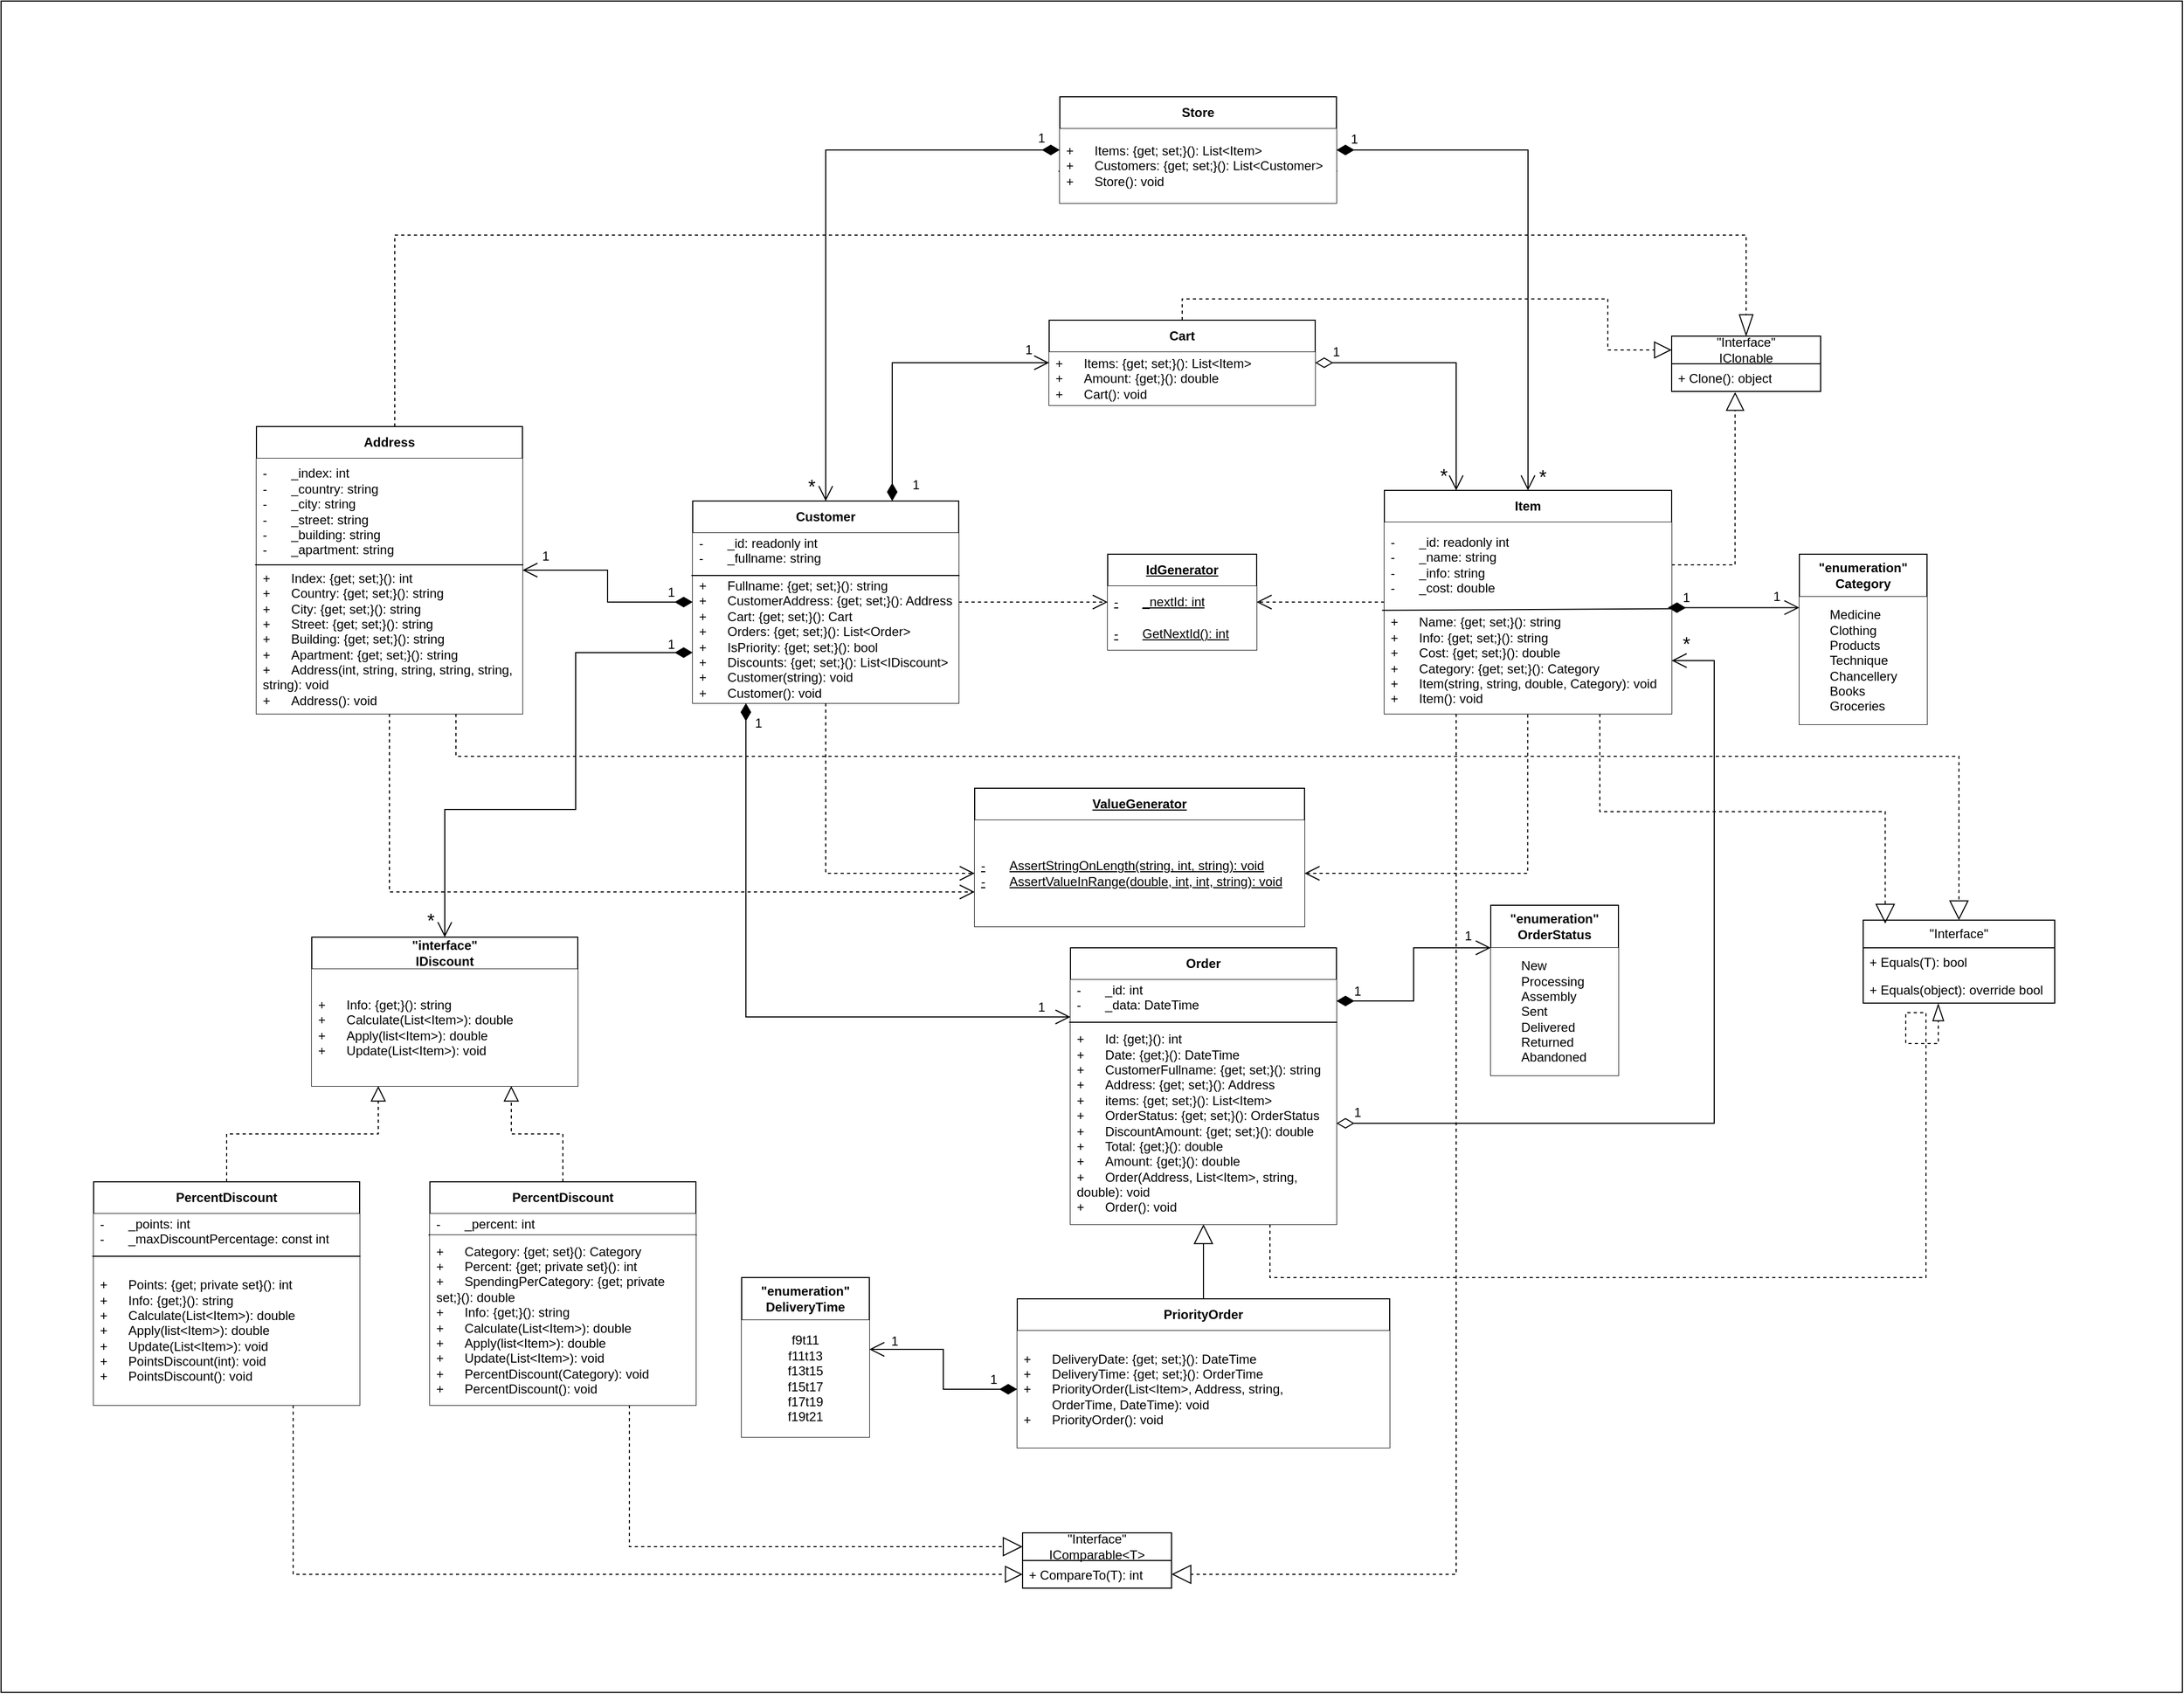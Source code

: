 <mxfile version="24.8.6">
  <diagram name="Страница — 1" id="o-_t8pJsE90R7URq08UV">
    <mxGraphModel dx="3404" dy="2595" grid="1" gridSize="10" guides="1" tooltips="1" connect="1" arrows="1" fold="1" page="1" pageScale="1" pageWidth="827" pageHeight="1169" math="0" shadow="0">
      <root>
        <mxCell id="0" />
        <mxCell id="1" parent="0" />
        <mxCell id="1-DpGBJ3oXSKxMHKnYQ_-24" value="" style="rounded=0;whiteSpace=wrap;html=1;" vertex="1" parent="1">
          <mxGeometry x="-750" y="-340" width="2050" height="1590" as="geometry" />
        </mxCell>
        <mxCell id="1-DpGBJ3oXSKxMHKnYQ_-21" style="edgeStyle=orthogonalEdgeStyle;rounded=0;orthogonalLoop=1;jettySize=auto;html=1;exitX=0.25;exitY=1;exitDx=0;exitDy=0;entryX=1;entryY=0.5;entryDx=0;entryDy=0;dashed=1;endArrow=block;endFill=0;endSize=16;" edge="1" parent="1" source="3oPCn-MdB-oyABH3MXz9-6" target="1-DpGBJ3oXSKxMHKnYQ_-18">
          <mxGeometry relative="1" as="geometry" />
        </mxCell>
        <mxCell id="3oPCn-MdB-oyABH3MXz9-6" value="&lt;span style=&quot;font-weight: 700;&quot;&gt;Item&lt;/span&gt;" style="swimlane;fontStyle=0;childLayout=stackLayout;horizontal=1;startSize=30;horizontalStack=0;resizeParent=1;resizeParentMax=0;resizeLast=0;collapsible=1;marginBottom=0;whiteSpace=wrap;html=1;" parent="1" vertex="1">
          <mxGeometry x="550" y="120" width="270" height="210" as="geometry">
            <mxRectangle x="510" y="190" width="70" height="30" as="alternateBounds" />
          </mxGeometry>
        </mxCell>
        <mxCell id="3oPCn-MdB-oyABH3MXz9-7" value="-&lt;span style=&quot;white-space: pre;&quot;&gt;&#x9;&lt;/span&gt;_id: readonly int&lt;div&gt;-&lt;span style=&quot;white-space: pre;&quot;&gt;&#x9;&lt;/span&gt;_name: string&lt;/div&gt;&lt;div&gt;-&lt;span style=&quot;white-space: pre;&quot;&gt;&#x9;&lt;/span&gt;_info: string&lt;/div&gt;&lt;div&gt;-&lt;span style=&quot;white-space: pre;&quot;&gt;&#x9;&lt;/span&gt;_cost: double&lt;/div&gt;" style="text;strokeColor=none;fillColor=#FFFFFF;align=left;verticalAlign=middle;spacingLeft=4;spacingRight=4;overflow=hidden;points=[[0,0.5],[1,0.5]];portConstraint=eastwest;rotatable=0;whiteSpace=wrap;html=1;" parent="3oPCn-MdB-oyABH3MXz9-6" vertex="1">
          <mxGeometry y="30" width="270" height="80" as="geometry" />
        </mxCell>
        <mxCell id="3oPCn-MdB-oyABH3MXz9-8" value="+&lt;span style=&quot;white-space: pre;&quot;&gt;&#x9;&lt;/span&gt;Name: {get; set;}(): string&lt;div&gt;+&lt;span style=&quot;white-space: pre;&quot;&gt;&#x9;&lt;/span&gt;Info: {get; set;}(): string&lt;br&gt;&lt;/div&gt;&lt;div&gt;+&lt;span style=&quot;white-space: pre;&quot;&gt;&#x9;&lt;/span&gt;Cost: {get; set;}(): double&lt;br&gt;&lt;/div&gt;&lt;div&gt;+&lt;span style=&quot;white-space: pre;&quot;&gt;&#x9;&lt;/span&gt;Category: {get; set;}(): Category&lt;/div&gt;&lt;div&gt;+&lt;span style=&quot;white-space: pre;&quot;&gt;&#x9;&lt;/span&gt;Item(string&lt;span style=&quot;background-color: initial;&quot;&gt;, string, double, Category): void&lt;/span&gt;&lt;/div&gt;&lt;div&gt;&lt;span style=&quot;background-color: initial;&quot;&gt;+&lt;span style=&quot;white-space: pre;&quot;&gt;&#x9;&lt;/span&gt;Item(): void&lt;/span&gt;&lt;/div&gt;" style="text;strokeColor=none;fillColor=#FFFFFF;align=left;verticalAlign=middle;spacingLeft=4;spacingRight=4;overflow=hidden;points=[[0,0.5],[1,0.5]];portConstraint=eastwest;rotatable=0;whiteSpace=wrap;html=1;" parent="3oPCn-MdB-oyABH3MXz9-6" vertex="1">
          <mxGeometry y="110" width="270" height="100" as="geometry" />
        </mxCell>
        <mxCell id="3oPCn-MdB-oyABH3MXz9-22" value="" style="endArrow=none;html=1;rounded=0;entryX=-0.008;entryY=0.028;entryDx=0;entryDy=0;entryPerimeter=0;exitX=1.002;exitY=0.012;exitDx=0;exitDy=0;exitPerimeter=0;" parent="3oPCn-MdB-oyABH3MXz9-6" source="3oPCn-MdB-oyABH3MXz9-8" target="3oPCn-MdB-oyABH3MXz9-8" edge="1">
          <mxGeometry width="50" height="50" relative="1" as="geometry">
            <mxPoint x="191" y="110" as="sourcePoint" />
            <mxPoint x="410" y="180" as="targetPoint" />
          </mxGeometry>
        </mxCell>
        <mxCell id="3oPCn-MdB-oyABH3MXz9-10" value="&lt;span style=&quot;font-weight: 700;&quot;&gt;Customer&lt;/span&gt;" style="swimlane;fontStyle=0;childLayout=stackLayout;horizontal=1;startSize=30;horizontalStack=0;resizeParent=1;resizeParentMax=0;resizeLast=0;collapsible=1;marginBottom=0;whiteSpace=wrap;html=1;" parent="1" vertex="1">
          <mxGeometry x="-100" y="130" width="250" height="190" as="geometry">
            <mxRectangle x="120" y="200" width="100" height="30" as="alternateBounds" />
          </mxGeometry>
        </mxCell>
        <mxCell id="3oPCn-MdB-oyABH3MXz9-11" value="-&lt;span style=&quot;white-space: pre;&quot;&gt;&#x9;&lt;/span&gt;_id: readonly int&lt;div&gt;-&lt;span style=&quot;white-space: pre;&quot;&gt;&#x9;&lt;/span&gt;_fullname: string&lt;/div&gt;&lt;div&gt;&lt;br&gt;&lt;/div&gt;" style="text;strokeColor=none;fillColor=#FFFFFF;align=left;verticalAlign=middle;spacingLeft=4;spacingRight=4;overflow=hidden;points=[[0,0.5],[1,0.5]];portConstraint=eastwest;rotatable=0;whiteSpace=wrap;html=1;" parent="3oPCn-MdB-oyABH3MXz9-10" vertex="1">
          <mxGeometry y="30" width="250" height="40" as="geometry" />
        </mxCell>
        <mxCell id="3oPCn-MdB-oyABH3MXz9-12" value="+&lt;span style=&quot;white-space: pre;&quot;&gt;&#x9;&lt;/span&gt;Fullname: {get; set;}(): string&lt;br&gt;&lt;div&gt;+&lt;span style=&quot;white-space: pre;&quot;&gt;&#x9;&lt;/span&gt;CustomerAddress: {get; set;}(): Address&lt;br&gt;&lt;/div&gt;&lt;div&gt;+&lt;span style=&quot;white-space: pre;&quot;&gt;&#x9;&lt;/span&gt;Cart: {get; set;}(): Cart&lt;br&gt;&lt;/div&gt;&lt;div&gt;+&lt;span style=&quot;white-space: pre;&quot;&gt;&#x9;&lt;/span&gt;Orders: {get; set;}(): List&amp;lt;Order&amp;gt;&lt;br&gt;&lt;/div&gt;&lt;div&gt;+&lt;span style=&quot;white-space: pre;&quot;&gt;&#x9;&lt;/span&gt;IsPriority: {get; set;}(): bool&lt;/div&gt;&lt;div&gt;+&lt;span style=&quot;white-space: pre;&quot;&gt;&#x9;&lt;/span&gt;Discounts: {get; set;}(): List&amp;lt;IDiscount&amp;gt;&lt;/div&gt;&lt;div&gt;+&lt;span style=&quot;white-space: pre;&quot;&gt;&#x9;&lt;/span&gt;&lt;span style=&quot;background-color: initial;&quot;&gt;Customer(string): void&lt;/span&gt;&lt;/div&gt;&lt;div&gt;&lt;span style=&quot;background-color: initial;&quot;&gt;+&lt;span style=&quot;white-space: pre;&quot;&gt;&#x9;&lt;/span&gt;&lt;/span&gt;&lt;span style=&quot;background-color: initial;&quot;&gt;Customer(): void&lt;/span&gt;&lt;/div&gt;" style="text;strokeColor=none;fillColor=#FFFFFF;align=left;verticalAlign=middle;spacingLeft=4;spacingRight=4;overflow=hidden;points=[[0,0.5],[1,0.5]];portConstraint=eastwest;rotatable=0;whiteSpace=wrap;html=1;" parent="3oPCn-MdB-oyABH3MXz9-10" vertex="1">
          <mxGeometry y="70" width="250" height="120" as="geometry" />
        </mxCell>
        <mxCell id="3oPCn-MdB-oyABH3MXz9-23" value="" style="endArrow=none;html=1;rounded=0;exitX=-0.005;exitY=1;exitDx=0;exitDy=0;exitPerimeter=0;entryX=1.003;entryY=1;entryDx=0;entryDy=0;entryPerimeter=0;" parent="3oPCn-MdB-oyABH3MXz9-10" source="3oPCn-MdB-oyABH3MXz9-11" target="3oPCn-MdB-oyABH3MXz9-11" edge="1">
          <mxGeometry width="50" height="50" relative="1" as="geometry">
            <mxPoint x="350" y="-20" as="sourcePoint" />
            <mxPoint x="400" y="-70" as="targetPoint" />
            <Array as="points" />
          </mxGeometry>
        </mxCell>
        <mxCell id="3oPCn-MdB-oyABH3MXz9-14" value="&lt;span style=&quot;font-weight: 700;&quot;&gt;&lt;u&gt;IdGenerator&lt;/u&gt;&lt;/span&gt;" style="swimlane;fontStyle=0;childLayout=stackLayout;horizontal=1;startSize=30;horizontalStack=0;resizeParent=1;resizeParentMax=0;resizeLast=0;collapsible=1;marginBottom=0;whiteSpace=wrap;html=1;" parent="1" vertex="1">
          <mxGeometry x="290" y="180" width="140" height="90" as="geometry">
            <mxRectangle x="320" y="100" width="110" height="30" as="alternateBounds" />
          </mxGeometry>
        </mxCell>
        <mxCell id="3oPCn-MdB-oyABH3MXz9-15" value="&lt;u&gt;-&lt;span style=&quot;white-space: pre;&quot;&gt;&#x9;&lt;/span&gt;_nextId: int&lt;/u&gt;" style="text;strokeColor=none;fillColor=#FFFFFF;align=left;verticalAlign=middle;spacingLeft=4;spacingRight=4;overflow=hidden;points=[[0,0.5],[1,0.5]];portConstraint=eastwest;rotatable=0;whiteSpace=wrap;html=1;" parent="3oPCn-MdB-oyABH3MXz9-14" vertex="1">
          <mxGeometry y="30" width="140" height="30" as="geometry" />
        </mxCell>
        <mxCell id="3oPCn-MdB-oyABH3MXz9-16" value="&lt;u&gt;-&lt;span style=&quot;white-space: pre;&quot;&gt;&#x9;&lt;/span&gt;GetNextId(): int&lt;/u&gt;" style="text;strokeColor=none;fillColor=#FFFFFF;align=left;verticalAlign=middle;spacingLeft=4;spacingRight=4;overflow=hidden;points=[[0,0.5],[1,0.5]];portConstraint=eastwest;rotatable=0;whiteSpace=wrap;html=1;" parent="3oPCn-MdB-oyABH3MXz9-14" vertex="1">
          <mxGeometry y="60" width="140" height="30" as="geometry" />
        </mxCell>
        <mxCell id="3oPCn-MdB-oyABH3MXz9-18" value="&lt;span style=&quot;font-weight: 700;&quot;&gt;&lt;u&gt;ValueGenerator&lt;/u&gt;&lt;/span&gt;" style="swimlane;fontStyle=0;childLayout=stackLayout;horizontal=1;startSize=30;horizontalStack=0;resizeParent=1;resizeParentMax=0;resizeLast=0;collapsible=1;marginBottom=0;whiteSpace=wrap;html=1;" parent="1" vertex="1">
          <mxGeometry x="165" y="400" width="310" height="130" as="geometry">
            <mxRectangle x="310" y="280" width="130" height="30" as="alternateBounds" />
          </mxGeometry>
        </mxCell>
        <mxCell id="3oPCn-MdB-oyABH3MXz9-19" value="&lt;u&gt;-&lt;span style=&quot;white-space: pre;&quot;&gt;&#x9;&lt;/span&gt;AssertStringOnLength(string, int, string): void&lt;/u&gt;&lt;div&gt;&lt;u&gt;-&lt;span style=&quot;white-space: pre;&quot;&gt;&#x9;&lt;/span&gt;&lt;span style=&quot;background-color: initial;&quot;&gt;AssertValueInRange(double, int, int, string): void&lt;/span&gt;&lt;/u&gt;&lt;/div&gt;" style="text;strokeColor=none;fillColor=#FFFFFF;align=left;verticalAlign=middle;spacingLeft=4;spacingRight=4;overflow=hidden;points=[[0,0.5],[1,0.5]];portConstraint=eastwest;rotatable=0;whiteSpace=wrap;html=1;" parent="3oPCn-MdB-oyABH3MXz9-18" vertex="1">
          <mxGeometry y="30" width="310" height="100" as="geometry" />
        </mxCell>
        <mxCell id="1-DpGBJ3oXSKxMHKnYQ_-5" style="edgeStyle=orthogonalEdgeStyle;rounded=0;orthogonalLoop=1;jettySize=auto;html=1;entryX=0.5;entryY=0;entryDx=0;entryDy=0;dashed=1;endArrow=blockThin;endFill=0;endSize=18;" edge="1" parent="1" source="qxKyC7N6KKH4LjMp6xyQ-5" target="1-DpGBJ3oXSKxMHKnYQ_-1">
          <mxGeometry relative="1" as="geometry">
            <Array as="points">
              <mxPoint x="-380" y="-120" />
              <mxPoint x="890" y="-120" />
            </Array>
          </mxGeometry>
        </mxCell>
        <mxCell id="1-DpGBJ3oXSKxMHKnYQ_-14" style="edgeStyle=orthogonalEdgeStyle;rounded=0;orthogonalLoop=1;jettySize=auto;html=1;exitX=0.75;exitY=1;exitDx=0;exitDy=0;entryX=0.5;entryY=0;entryDx=0;entryDy=0;dashed=1;endSize=16;endArrow=block;endFill=0;" edge="1" parent="1" source="qxKyC7N6KKH4LjMp6xyQ-5" target="1-DpGBJ3oXSKxMHKnYQ_-10">
          <mxGeometry relative="1" as="geometry">
            <Array as="points">
              <mxPoint x="-322" y="370" />
              <mxPoint x="1090" y="370" />
            </Array>
          </mxGeometry>
        </mxCell>
        <mxCell id="qxKyC7N6KKH4LjMp6xyQ-5" value="&lt;span style=&quot;font-weight: 700;&quot;&gt;Address&lt;/span&gt;" style="swimlane;fontStyle=0;childLayout=stackLayout;horizontal=1;startSize=30;horizontalStack=0;resizeParent=1;resizeParentMax=0;resizeLast=0;collapsible=1;marginBottom=0;whiteSpace=wrap;html=1;" parent="1" vertex="1">
          <mxGeometry x="-510" y="60" width="250" height="270" as="geometry">
            <mxRectangle x="120" y="200" width="100" height="30" as="alternateBounds" />
          </mxGeometry>
        </mxCell>
        <mxCell id="qxKyC7N6KKH4LjMp6xyQ-6" value="-&lt;span style=&quot;white-space: pre;&quot;&gt;&#x9;&lt;/span&gt;_index: int&lt;div&gt;-&lt;span style=&quot;white-space: pre;&quot;&gt;&#x9;&lt;/span&gt;_country: string&lt;/div&gt;&lt;div&gt;-&lt;span style=&quot;white-space: pre;&quot;&gt;&#x9;&lt;/span&gt;_city: string&lt;/div&gt;&lt;div&gt;&lt;div&gt;-&lt;span style=&quot;white-space: pre;&quot;&gt;&#x9;&lt;/span&gt;_street: string&lt;/div&gt;&lt;div&gt;-&lt;span style=&quot;white-space: pre;&quot;&gt;&#x9;&lt;/span&gt;_building: string&lt;/div&gt;&lt;/div&gt;&lt;div&gt;-&lt;span style=&quot;white-space: pre;&quot;&gt;&#x9;&lt;/span&gt;_apartment: string&lt;br&gt;&lt;/div&gt;" style="text;strokeColor=none;fillColor=#FFFFFF;align=left;verticalAlign=middle;spacingLeft=4;spacingRight=4;overflow=hidden;points=[[0,0.5],[1,0.5]];portConstraint=eastwest;rotatable=0;whiteSpace=wrap;html=1;" parent="qxKyC7N6KKH4LjMp6xyQ-5" vertex="1">
          <mxGeometry y="30" width="250" height="100" as="geometry" />
        </mxCell>
        <mxCell id="qxKyC7N6KKH4LjMp6xyQ-7" value="+&lt;span style=&quot;white-space: pre;&quot;&gt;&#x9;&lt;/span&gt;Index: {get; set;}(): int&lt;br&gt;&lt;div&gt;+&lt;span style=&quot;white-space: pre;&quot;&gt;&#x9;&lt;/span&gt;Country: {get; set;}(): string&lt;br&gt;&lt;/div&gt;&lt;div&gt;+&lt;span style=&quot;white-space: pre;&quot;&gt;&#x9;&lt;/span&gt;City: {get; set;}(): string&lt;br&gt;&lt;/div&gt;&lt;div&gt;+&lt;span style=&quot;white-space: pre;&quot;&gt;&#x9;&lt;/span&gt;Street: {get; set;}(): string&lt;br&gt;&lt;/div&gt;&lt;div&gt;+&lt;span style=&quot;white-space: pre;&quot;&gt;&#x9;&lt;/span&gt;Building: {get; set;}(): string&lt;br&gt;&lt;/div&gt;&lt;div&gt;+&lt;span style=&quot;white-space: pre;&quot;&gt;&#x9;&lt;/span&gt;Apartment: {get; set;}(): string&lt;br&gt;&lt;/div&gt;&lt;div&gt;+&lt;span style=&quot;white-space: pre;&quot;&gt;&#x9;&lt;/span&gt;&lt;span style=&quot;background-color: initial;&quot;&gt;Address(int, string, string, string, string, string): void&lt;/span&gt;&lt;/div&gt;&lt;div&gt;&lt;span style=&quot;background-color: initial;&quot;&gt;+&lt;span style=&quot;white-space: pre;&quot;&gt;&#x9;&lt;/span&gt;&lt;/span&gt;&lt;span style=&quot;background-color: initial;&quot;&gt;Address(): void&lt;/span&gt;&lt;/div&gt;" style="text;strokeColor=none;fillColor=#FFFFFF;align=left;verticalAlign=middle;spacingLeft=4;spacingRight=4;overflow=hidden;points=[[0,0.5],[1,0.5]];portConstraint=eastwest;rotatable=0;whiteSpace=wrap;html=1;" parent="qxKyC7N6KKH4LjMp6xyQ-5" vertex="1">
          <mxGeometry y="130" width="250" height="140" as="geometry" />
        </mxCell>
        <mxCell id="qxKyC7N6KKH4LjMp6xyQ-8" value="" style="endArrow=none;html=1;rounded=0;exitX=-0.005;exitY=1;exitDx=0;exitDy=0;exitPerimeter=0;entryX=1.003;entryY=1;entryDx=0;entryDy=0;entryPerimeter=0;" parent="qxKyC7N6KKH4LjMp6xyQ-5" source="qxKyC7N6KKH4LjMp6xyQ-6" target="qxKyC7N6KKH4LjMp6xyQ-6" edge="1">
          <mxGeometry width="50" height="50" relative="1" as="geometry">
            <mxPoint x="350" y="-20" as="sourcePoint" />
            <mxPoint x="400" y="-70" as="targetPoint" />
          </mxGeometry>
        </mxCell>
        <mxCell id="qxKyC7N6KKH4LjMp6xyQ-9" value="&lt;span style=&quot;font-weight: 700;&quot;&gt;Store&lt;/span&gt;" style="swimlane;fontStyle=0;childLayout=stackLayout;horizontal=1;startSize=30;horizontalStack=0;resizeParent=1;resizeParentMax=0;resizeLast=0;collapsible=1;marginBottom=0;whiteSpace=wrap;html=1;" parent="1" vertex="1">
          <mxGeometry x="245" y="-250" width="260" height="100" as="geometry">
            <mxRectangle x="120" y="200" width="100" height="30" as="alternateBounds" />
          </mxGeometry>
        </mxCell>
        <mxCell id="qxKyC7N6KKH4LjMp6xyQ-12" value="" style="endArrow=none;html=1;rounded=0;exitX=-0.005;exitY=1;exitDx=0;exitDy=0;exitPerimeter=0;entryX=1.003;entryY=1;entryDx=0;entryDy=0;entryPerimeter=0;" parent="qxKyC7N6KKH4LjMp6xyQ-9" edge="1">
          <mxGeometry width="50" height="50" relative="1" as="geometry">
            <mxPoint x="-1.3" y="70" as="sourcePoint" />
            <mxPoint x="260.78" y="70" as="targetPoint" />
          </mxGeometry>
        </mxCell>
        <mxCell id="qxKyC7N6KKH4LjMp6xyQ-11" value="+&lt;span style=&quot;white-space: pre;&quot;&gt;&#x9;&lt;/span&gt;Items: {get; set;}(): List&amp;lt;Item&amp;gt;&lt;br&gt;&lt;div&gt;+&lt;span style=&quot;white-space: pre;&quot;&gt;&#x9;&lt;/span&gt;Customers: {get; set;}(): List&amp;lt;Customer&amp;gt;&lt;/div&gt;&lt;div&gt;&lt;span style=&quot;background-color: initial;&quot;&gt;+&lt;span style=&quot;white-space: pre;&quot;&gt;&#x9;&lt;/span&gt;&lt;/span&gt;&lt;span style=&quot;background-color: initial;&quot;&gt;Store(): void&lt;/span&gt;&lt;/div&gt;" style="text;strokeColor=none;fillColor=#FFFFFF;align=left;verticalAlign=middle;spacingLeft=4;spacingRight=4;overflow=hidden;points=[[0,0.5],[1,0.5]];portConstraint=eastwest;rotatable=0;whiteSpace=wrap;html=1;" parent="qxKyC7N6KKH4LjMp6xyQ-9" vertex="1">
          <mxGeometry y="30" width="260" height="70" as="geometry" />
        </mxCell>
        <mxCell id="qxKyC7N6KKH4LjMp6xyQ-13" value="&quot;enumeration&quot;&lt;div&gt;Category&lt;/div&gt;" style="swimlane;whiteSpace=wrap;html=1;startSize=40;" parent="1" vertex="1">
          <mxGeometry x="940" y="180" width="120" height="160" as="geometry" />
        </mxCell>
        <mxCell id="qxKyC7N6KKH4LjMp6xyQ-14" value="&lt;div&gt;&lt;span style=&quot;white-space: pre;&quot;&gt;&#x9;&lt;/span&gt;Medicine&lt;/div&gt;&lt;div&gt;&lt;span style=&quot;white-space: pre;&quot;&gt;&#x9;&lt;/span&gt;Clothing&lt;/div&gt;&lt;div&gt;&lt;span style=&quot;white-space: pre;&quot;&gt;&#x9;&lt;/span&gt;Products&lt;/div&gt;&lt;div&gt;&lt;span style=&quot;white-space: pre;&quot;&gt;&#x9;&lt;/span&gt;Technique&lt;/div&gt;&lt;div&gt;&lt;span style=&quot;white-space: pre;&quot;&gt;&#x9;&lt;/span&gt;Chancellery&lt;/div&gt;&lt;div&gt;&lt;span style=&quot;white-space: pre;&quot;&gt;&#x9;&lt;/span&gt;Books&lt;/div&gt;&lt;div&gt;&lt;span style=&quot;white-space: pre;&quot;&gt;&#x9;&lt;/span&gt;Groceries&lt;/div&gt;" style="text;html=1;align=left;verticalAlign=middle;whiteSpace=wrap;rounded=0;fillColor=#FFFFFF;" parent="qxKyC7N6KKH4LjMp6xyQ-13" vertex="1">
          <mxGeometry y="40" width="120" height="120" as="geometry" />
        </mxCell>
        <mxCell id="qxKyC7N6KKH4LjMp6xyQ-15" value="" style="endArrow=open;html=1;endSize=12;startArrow=diamondThin;startSize=14;startFill=1;edgeStyle=orthogonalEdgeStyle;align=left;verticalAlign=bottom;rounded=0;exitX=0.987;exitY=1.002;exitDx=0;exitDy=0;exitPerimeter=0;" parent="1" edge="1">
          <mxGeometry x="-0.781" relative="1" as="geometry">
            <mxPoint x="816.49" y="230.16" as="sourcePoint" />
            <mxPoint x="940" y="230.2" as="targetPoint" />
            <Array as="points">
              <mxPoint x="820" y="230" />
              <mxPoint x="820" y="230" />
            </Array>
            <mxPoint as="offset" />
          </mxGeometry>
        </mxCell>
        <mxCell id="qxKyC7N6KKH4LjMp6xyQ-19" value="" style="endArrow=open;html=1;endSize=12;startArrow=diamondThin;startSize=14;startFill=1;edgeStyle=orthogonalEdgeStyle;align=left;verticalAlign=bottom;rounded=0;entryX=1;entryY=0.5;entryDx=0;entryDy=0;exitX=0;exitY=0.5;exitDx=0;exitDy=0;" parent="1" source="3oPCn-MdB-oyABH3MXz9-10" target="qxKyC7N6KKH4LjMp6xyQ-5" edge="1">
          <mxGeometry x="-0.789" relative="1" as="geometry">
            <mxPoint x="-60" y="250" as="sourcePoint" />
            <mxPoint x="-110" y="320" as="targetPoint" />
            <mxPoint as="offset" />
          </mxGeometry>
        </mxCell>
        <mxCell id="qxKyC7N6KKH4LjMp6xyQ-20" value="" style="endArrow=open;html=1;endSize=12;startArrow=diamondThin;startSize=14;startFill=1;edgeStyle=orthogonalEdgeStyle;align=left;verticalAlign=bottom;rounded=0;entryX=0.5;entryY=0;entryDx=0;entryDy=0;exitX=1;exitY=0.5;exitDx=0;exitDy=0;" parent="1" source="qxKyC7N6KKH4LjMp6xyQ-9" target="3oPCn-MdB-oyABH3MXz9-6" edge="1">
          <mxGeometry x="-0.887" relative="1" as="geometry">
            <mxPoint x="330" y="120" as="sourcePoint" />
            <mxPoint x="490" y="120" as="targetPoint" />
            <mxPoint as="offset" />
          </mxGeometry>
        </mxCell>
        <mxCell id="qxKyC7N6KKH4LjMp6xyQ-21" value="" style="endArrow=open;html=1;endSize=12;startArrow=diamondThin;startSize=14;startFill=1;edgeStyle=orthogonalEdgeStyle;align=left;verticalAlign=bottom;rounded=0;exitX=0;exitY=0.5;exitDx=0;exitDy=0;entryX=0.5;entryY=0;entryDx=0;entryDy=0;" parent="1" source="qxKyC7N6KKH4LjMp6xyQ-9" target="3oPCn-MdB-oyABH3MXz9-10" edge="1">
          <mxGeometry x="-0.865" relative="1" as="geometry">
            <mxPoint x="330" y="120" as="sourcePoint" />
            <mxPoint x="490" y="120" as="targetPoint" />
            <mxPoint as="offset" />
          </mxGeometry>
        </mxCell>
        <mxCell id="1-DpGBJ3oXSKxMHKnYQ_-8" style="edgeStyle=orthogonalEdgeStyle;rounded=0;orthogonalLoop=1;jettySize=auto;html=1;entryX=0;entryY=0.25;entryDx=0;entryDy=0;dashed=1;endSize=14;endArrow=block;endFill=0;" edge="1" parent="1" source="sCDpq5XGALguKgtpFbH_-1" target="1-DpGBJ3oXSKxMHKnYQ_-1">
          <mxGeometry relative="1" as="geometry">
            <Array as="points">
              <mxPoint x="360" y="-60" />
              <mxPoint x="760" y="-60" />
              <mxPoint x="760" y="-12" />
            </Array>
          </mxGeometry>
        </mxCell>
        <mxCell id="sCDpq5XGALguKgtpFbH_-1" value="&lt;span style=&quot;font-weight: 700;&quot;&gt;Cart&lt;/span&gt;" style="swimlane;fontStyle=0;childLayout=stackLayout;horizontal=1;startSize=30;horizontalStack=0;resizeParent=1;resizeParentMax=0;resizeLast=0;collapsible=1;marginBottom=0;whiteSpace=wrap;html=1;" parent="1" vertex="1">
          <mxGeometry x="235" y="-40" width="250" height="80" as="geometry">
            <mxRectangle x="120" y="200" width="100" height="30" as="alternateBounds" />
          </mxGeometry>
        </mxCell>
        <mxCell id="sCDpq5XGALguKgtpFbH_-3" value="+&lt;span style=&quot;white-space: pre;&quot;&gt;&#x9;&lt;/span&gt;Items: {get; set;}(): List&amp;lt;Item&amp;gt;&lt;br&gt;&lt;div&gt;+&lt;span style=&quot;white-space: pre;&quot;&gt;&#x9;&lt;/span&gt;Amount: {get;}(): double&lt;/div&gt;&lt;div&gt;&lt;span style=&quot;background-color: initial;&quot;&gt;+&lt;span style=&quot;white-space: pre;&quot;&gt;&#x9;&lt;/span&gt;&lt;/span&gt;&lt;span style=&quot;background-color: initial;&quot;&gt;Cart(): void&lt;/span&gt;&lt;/div&gt;" style="text;strokeColor=none;fillColor=#FFFFFF;align=left;verticalAlign=middle;spacingLeft=4;spacingRight=4;overflow=hidden;points=[[0,0.5],[1,0.5]];portConstraint=eastwest;rotatable=0;whiteSpace=wrap;html=1;" parent="sCDpq5XGALguKgtpFbH_-1" vertex="1">
          <mxGeometry y="30" width="250" height="50" as="geometry" />
        </mxCell>
        <mxCell id="sCDpq5XGALguKgtpFbH_-5" value="&lt;span style=&quot;font-weight: 700;&quot;&gt;Order&lt;/span&gt;" style="swimlane;fontStyle=0;childLayout=stackLayout;horizontal=1;startSize=30;horizontalStack=0;resizeParent=1;resizeParentMax=0;resizeLast=0;collapsible=1;marginBottom=0;whiteSpace=wrap;html=1;" parent="1" vertex="1">
          <mxGeometry x="255" y="550" width="250" height="260" as="geometry">
            <mxRectangle x="120" y="200" width="100" height="30" as="alternateBounds" />
          </mxGeometry>
        </mxCell>
        <mxCell id="sCDpq5XGALguKgtpFbH_-6" value="-&lt;span style=&quot;white-space: pre;&quot;&gt;&#x9;&lt;/span&gt;_id: int&lt;div&gt;-&lt;span style=&quot;white-space: pre;&quot;&gt;&#x9;&lt;/span&gt;_data: DateTime&lt;/div&gt;&lt;div&gt;&lt;div&gt;&lt;br&gt;&lt;/div&gt;&lt;/div&gt;" style="text;strokeColor=none;fillColor=#FFFFFF;align=left;verticalAlign=middle;spacingLeft=4;spacingRight=4;overflow=hidden;points=[[0,0.5],[1,0.5]];portConstraint=eastwest;rotatable=0;whiteSpace=wrap;html=1;" parent="sCDpq5XGALguKgtpFbH_-5" vertex="1">
          <mxGeometry y="30" width="250" height="40" as="geometry" />
        </mxCell>
        <mxCell id="sCDpq5XGALguKgtpFbH_-7" value="+&lt;span style=&quot;white-space: pre;&quot;&gt;&#x9;&lt;/span&gt;Id: {get;}(): int&lt;br&gt;&lt;div&gt;+&lt;span style=&quot;white-space: pre;&quot;&gt;&#x9;&lt;/span&gt;Date: {get;}(): DateTime&lt;br&gt;&lt;/div&gt;&lt;div&gt;+&lt;span style=&quot;white-space: pre;&quot;&gt;&#x9;&lt;/span&gt;CustomerFullname: {get; set;}(): string&lt;br&gt;&lt;/div&gt;&lt;div&gt;+&lt;span style=&quot;white-space: pre;&quot;&gt;&#x9;&lt;/span&gt;Address: {get; set;}(): Address&lt;br&gt;&lt;/div&gt;&lt;div&gt;+&lt;span style=&quot;white-space: pre;&quot;&gt;&#x9;&lt;/span&gt;items: {get; set;}(): List&amp;lt;Item&amp;gt;&lt;br&gt;&lt;/div&gt;&lt;div&gt;+&lt;span style=&quot;white-space: pre;&quot;&gt;&#x9;&lt;/span&gt;OrderStatus: {get; set;}(): OrderStatus&lt;br&gt;&lt;/div&gt;&lt;div&gt;+&lt;span style=&quot;white-space: pre;&quot;&gt;&#x9;&lt;/span&gt;DiscountAmount: {get; set;}(): double&lt;/div&gt;&lt;div&gt;+&lt;span style=&quot;white-space: pre;&quot;&gt;&#x9;&lt;/span&gt;Total: {get;}(): double&lt;/div&gt;&lt;div&gt;+&lt;span style=&quot;white-space: pre;&quot;&gt;&#x9;&lt;/span&gt;Amount: {get;}(): double&lt;br&gt;&lt;/div&gt;&lt;div&gt;+&lt;span style=&quot;white-space: pre;&quot;&gt;&#x9;&lt;/span&gt;&lt;span style=&quot;background-color: initial;&quot;&gt;Order(Address, List&amp;lt;Item&amp;gt;, string, double): void&lt;/span&gt;&lt;/div&gt;&lt;div&gt;&lt;span style=&quot;background-color: initial;&quot;&gt;+&lt;span style=&quot;white-space: pre;&quot;&gt;&#x9;&lt;/span&gt;&lt;/span&gt;&lt;span style=&quot;background-color: initial;&quot;&gt;Order(): void&lt;/span&gt;&lt;/div&gt;" style="text;strokeColor=none;fillColor=#FFFFFF;align=left;verticalAlign=middle;spacingLeft=4;spacingRight=4;overflow=hidden;points=[[0,0.5],[1,0.5]];portConstraint=eastwest;rotatable=0;whiteSpace=wrap;html=1;" parent="sCDpq5XGALguKgtpFbH_-5" vertex="1">
          <mxGeometry y="70" width="250" height="190" as="geometry" />
        </mxCell>
        <mxCell id="sCDpq5XGALguKgtpFbH_-8" value="" style="endArrow=none;html=1;rounded=0;exitX=-0.005;exitY=1;exitDx=0;exitDy=0;exitPerimeter=0;entryX=1.003;entryY=1;entryDx=0;entryDy=0;entryPerimeter=0;" parent="sCDpq5XGALguKgtpFbH_-5" source="sCDpq5XGALguKgtpFbH_-6" target="sCDpq5XGALguKgtpFbH_-6" edge="1">
          <mxGeometry width="50" height="50" relative="1" as="geometry">
            <mxPoint x="350" y="-20" as="sourcePoint" />
            <mxPoint x="400" y="-70" as="targetPoint" />
          </mxGeometry>
        </mxCell>
        <mxCell id="sCDpq5XGALguKgtpFbH_-13" value="&quot;enumeration&quot;&lt;div&gt;OrderStatus&lt;/div&gt;" style="swimlane;whiteSpace=wrap;html=1;startSize=40;" parent="1" vertex="1">
          <mxGeometry x="650" y="510" width="120" height="160" as="geometry" />
        </mxCell>
        <mxCell id="sCDpq5XGALguKgtpFbH_-14" value="&lt;div&gt;&lt;span style=&quot;white-space: pre;&quot;&gt;&#x9;&lt;/span&gt;New&lt;/div&gt;&lt;div&gt;&lt;span style=&quot;white-space: pre;&quot;&gt;&#x9;&lt;/span&gt;Processing&lt;/div&gt;&lt;div&gt;&lt;span style=&quot;white-space: pre;&quot;&gt;&#x9;&lt;/span&gt;Assembly&lt;/div&gt;&lt;div&gt;&lt;span style=&quot;white-space: pre;&quot;&gt;&#x9;&lt;/span&gt;Sent&lt;/div&gt;&lt;div&gt;&lt;span style=&quot;white-space: pre;&quot;&gt;&#x9;&lt;/span&gt;Delivered&lt;/div&gt;&lt;div&gt;&lt;span style=&quot;white-space: pre;&quot;&gt;&#x9;&lt;/span&gt;Returned&lt;/div&gt;&lt;div&gt;&lt;span style=&quot;white-space: pre;&quot;&gt;&#x9;&lt;/span&gt;Abandoned&lt;/div&gt;" style="text;html=1;align=left;verticalAlign=middle;whiteSpace=wrap;rounded=0;fillColor=#FFFFFF;" parent="sCDpq5XGALguKgtpFbH_-13" vertex="1">
          <mxGeometry y="40" width="120" height="120" as="geometry" />
        </mxCell>
        <mxCell id="sCDpq5XGALguKgtpFbH_-15" value="" style="endArrow=open;html=1;endSize=12;startArrow=diamondThin;startSize=14;startFill=1;edgeStyle=orthogonalEdgeStyle;align=left;verticalAlign=bottom;rounded=0;entryX=0;entryY=0.25;entryDx=0;entryDy=0;exitX=1;exitY=0.5;exitDx=0;exitDy=0;" parent="1" source="sCDpq5XGALguKgtpFbH_-6" target="sCDpq5XGALguKgtpFbH_-13" edge="1">
          <mxGeometry x="-1" y="3" relative="1" as="geometry">
            <mxPoint x="-230" y="470" as="sourcePoint" />
            <mxPoint x="30" y="440" as="targetPoint" />
          </mxGeometry>
        </mxCell>
        <mxCell id="sCDpq5XGALguKgtpFbH_-16" value="" style="endArrow=open;html=1;endSize=12;startArrow=diamondThin;startSize=14;startFill=0;edgeStyle=orthogonalEdgeStyle;align=left;verticalAlign=bottom;rounded=0;entryX=1;entryY=0.5;entryDx=0;entryDy=0;exitX=1;exitY=0.5;exitDx=0;exitDy=0;" parent="1" source="sCDpq5XGALguKgtpFbH_-7" target="3oPCn-MdB-oyABH3MXz9-8" edge="1">
          <mxGeometry x="-1" y="3" relative="1" as="geometry">
            <mxPoint x="340" y="440" as="sourcePoint" />
            <mxPoint x="500" y="440" as="targetPoint" />
            <Array as="points">
              <mxPoint x="860" y="715" />
              <mxPoint x="860" y="280" />
            </Array>
          </mxGeometry>
        </mxCell>
        <mxCell id="sCDpq5XGALguKgtpFbH_-17" value="" style="endArrow=open;html=1;endSize=12;startArrow=diamondThin;startSize=14;startFill=1;edgeStyle=orthogonalEdgeStyle;align=left;verticalAlign=bottom;rounded=0;entryX=0;entryY=0.5;entryDx=0;entryDy=0;exitX=0.75;exitY=0;exitDx=0;exitDy=0;" parent="1" source="3oPCn-MdB-oyABH3MXz9-10" target="sCDpq5XGALguKgtpFbH_-1" edge="1">
          <mxGeometry x="-0.854" y="-3" relative="1" as="geometry">
            <mxPoint x="110" y="140" as="sourcePoint" />
            <mxPoint x="270" y="140" as="targetPoint" />
            <mxPoint as="offset" />
          </mxGeometry>
        </mxCell>
        <mxCell id="sCDpq5XGALguKgtpFbH_-18" value="" style="endArrow=open;html=1;endSize=12;startArrow=diamondThin;startSize=14;startFill=1;edgeStyle=orthogonalEdgeStyle;align=left;verticalAlign=bottom;rounded=0;exitX=0.2;exitY=1;exitDx=0;exitDy=0;exitPerimeter=0;entryX=0;entryY=0.25;entryDx=0;entryDy=0;" parent="1" source="3oPCn-MdB-oyABH3MXz9-12" target="sCDpq5XGALguKgtpFbH_-5" edge="1">
          <mxGeometry x="-0.927" y="10" relative="1" as="geometry">
            <mxPoint x="110" y="540" as="sourcePoint" />
            <mxPoint x="270" y="540" as="targetPoint" />
            <mxPoint as="offset" />
          </mxGeometry>
        </mxCell>
        <mxCell id="sCDpq5XGALguKgtpFbH_-19" value="" style="endArrow=open;html=1;endSize=12;startArrow=diamondThin;startSize=14;startFill=0;edgeStyle=orthogonalEdgeStyle;align=left;verticalAlign=bottom;rounded=0;exitX=1;exitY=0.5;exitDx=0;exitDy=0;entryX=0.25;entryY=0;entryDx=0;entryDy=0;" parent="1" source="sCDpq5XGALguKgtpFbH_-1" target="3oPCn-MdB-oyABH3MXz9-6" edge="1">
          <mxGeometry x="-1" y="3" relative="1" as="geometry">
            <mxPoint x="460" y="140" as="sourcePoint" />
            <mxPoint x="620" y="120" as="targetPoint" />
          </mxGeometry>
        </mxCell>
        <mxCell id="U4lXwwO2Gz3asMM8r3gg-1" value="" style="endArrow=open;endSize=12;dashed=1;html=1;rounded=0;exitX=0;exitY=0.5;exitDx=0;exitDy=0;entryX=1;entryY=0.5;entryDx=0;entryDy=0;" parent="1" source="3oPCn-MdB-oyABH3MXz9-6" target="3oPCn-MdB-oyABH3MXz9-15" edge="1">
          <mxGeometry width="160" relative="1" as="geometry">
            <mxPoint x="340" y="250" as="sourcePoint" />
            <mxPoint x="500" y="250" as="targetPoint" />
          </mxGeometry>
        </mxCell>
        <mxCell id="U4lXwwO2Gz3asMM8r3gg-2" value="" style="endArrow=open;endSize=12;dashed=1;html=1;rounded=0;entryX=0;entryY=0.5;entryDx=0;entryDy=0;exitX=1;exitY=0.5;exitDx=0;exitDy=0;" parent="1" source="3oPCn-MdB-oyABH3MXz9-10" target="3oPCn-MdB-oyABH3MXz9-15" edge="1">
          <mxGeometry width="160" relative="1" as="geometry">
            <mxPoint x="340" y="250" as="sourcePoint" />
            <mxPoint x="500" y="250" as="targetPoint" />
          </mxGeometry>
        </mxCell>
        <mxCell id="3oPCn-MdB-oyABH3MXz9-38" value="" style="endArrow=open;endSize=12;dashed=1;html=1;rounded=0;entryX=1;entryY=0.5;entryDx=0;entryDy=0;exitX=0.499;exitY=1.006;exitDx=0;exitDy=0;edgeStyle=orthogonalEdgeStyle;exitPerimeter=0;" parent="1" source="3oPCn-MdB-oyABH3MXz9-8" target="3oPCn-MdB-oyABH3MXz9-19" edge="1">
          <mxGeometry width="160" relative="1" as="geometry">
            <mxPoint x="340" y="270" as="sourcePoint" />
            <mxPoint x="500" y="270" as="targetPoint" />
          </mxGeometry>
        </mxCell>
        <mxCell id="3oPCn-MdB-oyABH3MXz9-37" value="" style="endArrow=open;endSize=12;dashed=1;html=1;rounded=0;exitX=0.5;exitY=1;exitDx=0;exitDy=0;edgeStyle=orthogonalEdgeStyle;entryX=0;entryY=0.5;entryDx=0;entryDy=0;" parent="1" source="3oPCn-MdB-oyABH3MXz9-10" target="3oPCn-MdB-oyABH3MXz9-19" edge="1">
          <mxGeometry width="160" relative="1" as="geometry">
            <mxPoint x="340" y="270" as="sourcePoint" />
            <mxPoint x="180" y="480" as="targetPoint" />
            <Array as="points">
              <mxPoint x="25" y="480" />
            </Array>
          </mxGeometry>
        </mxCell>
        <mxCell id="BVP456oVYyBE01FL_EXc-2" value="&lt;div&gt;&lt;br&gt;&lt;/div&gt;&lt;div&gt;&lt;br&gt;&lt;/div&gt;" style="endArrow=open;endSize=12;dashed=1;html=1;rounded=0;exitX=0.5;exitY=1;exitDx=0;exitDy=0;entryX=0;entryY=0.75;entryDx=0;entryDy=0;edgeStyle=orthogonalEdgeStyle;" parent="1" source="qxKyC7N6KKH4LjMp6xyQ-5" target="3oPCn-MdB-oyABH3MXz9-18" edge="1">
          <mxGeometry width="160" relative="1" as="geometry">
            <mxPoint x="-340" y="584" as="sourcePoint" />
            <mxPoint x="-180" y="584" as="targetPoint" />
          </mxGeometry>
        </mxCell>
        <mxCell id="BVP456oVYyBE01FL_EXc-3" value="1" style="text;html=1;align=center;verticalAlign=middle;whiteSpace=wrap;rounded=0;" parent="1" vertex="1">
          <mxGeometry x="-268" y="167" width="60" height="30" as="geometry" />
        </mxCell>
        <mxCell id="BVP456oVYyBE01FL_EXc-5" value="1" style="text;html=1;align=center;verticalAlign=middle;whiteSpace=wrap;rounded=0;" parent="1" vertex="1">
          <mxGeometry x="198" y="591" width="60" height="30" as="geometry" />
        </mxCell>
        <mxCell id="BVP456oVYyBE01FL_EXc-6" value="&lt;font style=&quot;font-size: 18px;&quot;&gt;*&lt;/font&gt;" style="text;html=1;align=center;verticalAlign=middle;whiteSpace=wrap;rounded=0;" parent="1" vertex="1">
          <mxGeometry x="804" y="250" width="60" height="30" as="geometry" />
        </mxCell>
        <mxCell id="BVP456oVYyBE01FL_EXc-7" value="1" style="text;html=1;align=center;verticalAlign=middle;whiteSpace=wrap;rounded=0;" parent="1" vertex="1">
          <mxGeometry x="599" y="524" width="60" height="30" as="geometry" />
        </mxCell>
        <mxCell id="BVP456oVYyBE01FL_EXc-9" value="1" style="text;html=1;align=center;verticalAlign=middle;whiteSpace=wrap;rounded=0;" parent="1" vertex="1">
          <mxGeometry x="889" y="205" width="60" height="30" as="geometry" />
        </mxCell>
        <mxCell id="BVP456oVYyBE01FL_EXc-10" value="1" style="text;html=1;align=center;verticalAlign=middle;whiteSpace=wrap;rounded=0;" parent="1" vertex="1">
          <mxGeometry x="186" y="-27" width="60" height="30" as="geometry" />
        </mxCell>
        <mxCell id="BVP456oVYyBE01FL_EXc-11" value="&lt;font style=&quot;font-size: 18px;&quot;&gt;*&lt;/font&gt;" style="text;html=1;align=center;verticalAlign=middle;whiteSpace=wrap;rounded=0;" parent="1" vertex="1">
          <mxGeometry x="576" y="92" width="60" height="30" as="geometry" />
        </mxCell>
        <mxCell id="BVP456oVYyBE01FL_EXc-12" value="&lt;font style=&quot;font-size: 18px;&quot;&gt;*&lt;/font&gt;" style="text;html=1;align=center;verticalAlign=middle;whiteSpace=wrap;rounded=0;" parent="1" vertex="1">
          <mxGeometry x="669" y="93" width="60" height="30" as="geometry" />
        </mxCell>
        <mxCell id="BVP456oVYyBE01FL_EXc-13" value="&lt;font style=&quot;font-size: 18px;&quot;&gt;*&lt;/font&gt;" style="text;html=1;align=center;verticalAlign=middle;whiteSpace=wrap;rounded=0;" parent="1" vertex="1">
          <mxGeometry x="-18" y="102" width="60" height="30" as="geometry" />
        </mxCell>
        <mxCell id="BVP456oVYyBE01FL_EXc-14" value="&lt;b&gt;PriorityOrder&lt;/b&gt;" style="swimlane;fontStyle=0;childLayout=stackLayout;horizontal=1;startSize=30;horizontalStack=0;resizeParent=1;resizeParentMax=0;resizeLast=0;collapsible=1;marginBottom=0;whiteSpace=wrap;html=1;" parent="1" vertex="1">
          <mxGeometry x="205" y="880" width="350" height="140" as="geometry">
            <mxRectangle x="120" y="200" width="100" height="30" as="alternateBounds" />
          </mxGeometry>
        </mxCell>
        <mxCell id="BVP456oVYyBE01FL_EXc-15" value="+&lt;span style=&quot;white-space: pre;&quot;&gt;&#x9;&lt;/span&gt;DeliveryDate: {get; set;}(): DateTime&lt;br&gt;&lt;div&gt;+&lt;span style=&quot;white-space: pre;&quot;&gt;&#x9;&lt;/span&gt;DeliveryTime: {get; set;}(): OrderTime&lt;/div&gt;&lt;div&gt;&lt;span style=&quot;background-color: initial;&quot;&gt;+&lt;span style=&quot;white-space: pre;&quot;&gt;&#x9;&lt;/span&gt;&lt;/span&gt;PriorityOrder&lt;span style=&quot;background-color: initial;&quot;&gt;(List&amp;lt;Item&amp;gt;, Address, string,&amp;nbsp;&lt;br&gt;&lt;/span&gt;&lt;span style=&quot;background-color: initial;&quot;&gt;&lt;span style=&quot;white-space: pre;&quot;&gt;&#x9;&lt;/span&gt;OrderTime,&amp;nbsp;&lt;/span&gt;&lt;span style=&quot;background-color: initial;&quot;&gt;DateTime&lt;/span&gt;&lt;span style=&quot;background-color: initial;&quot;&gt;): void&lt;/span&gt;&lt;/div&gt;&lt;div&gt;&lt;span style=&quot;background-color: initial;&quot;&gt;+&lt;span style=&quot;white-space: pre;&quot;&gt;&#x9;&lt;/span&gt;&lt;/span&gt;PriorityOrder&lt;span style=&quot;background-color: initial;&quot;&gt;(): void&lt;/span&gt;&lt;span style=&quot;background-color: initial;&quot;&gt;&lt;/span&gt;&lt;/div&gt;" style="text;strokeColor=none;fillColor=#FFFFFF;align=left;verticalAlign=middle;spacingLeft=4;spacingRight=4;overflow=hidden;points=[[0,0.5],[1,0.5]];portConstraint=eastwest;rotatable=0;whiteSpace=wrap;html=1;" parent="BVP456oVYyBE01FL_EXc-14" vertex="1">
          <mxGeometry y="30" width="350" height="110" as="geometry" />
        </mxCell>
        <mxCell id="BVP456oVYyBE01FL_EXc-16" value="&quot;enumeration&quot;&lt;div&gt;DeliveryTime&lt;/div&gt;" style="swimlane;whiteSpace=wrap;html=1;startSize=40;" parent="1" vertex="1">
          <mxGeometry x="-54" y="860" width="120" height="150" as="geometry" />
        </mxCell>
        <mxCell id="BVP456oVYyBE01FL_EXc-17" value="&lt;span style=&quot;&quot;&gt;f9t11&lt;/span&gt;&lt;div style=&quot;&quot;&gt;f11t13&lt;br&gt;&lt;/div&gt;&lt;div style=&quot;&quot;&gt;f13t15&lt;br&gt;&lt;/div&gt;&lt;div style=&quot;&quot;&gt;f15t17&lt;br&gt;&lt;/div&gt;&lt;div style=&quot;&quot;&gt;f17t19&lt;br&gt;&lt;/div&gt;&lt;div style=&quot;&quot;&gt;f19t21&lt;/div&gt;" style="text;html=1;align=center;verticalAlign=middle;whiteSpace=wrap;rounded=0;fillColor=#FFFFFF;" parent="BVP456oVYyBE01FL_EXc-16" vertex="1">
          <mxGeometry y="40" width="120" height="110" as="geometry" />
        </mxCell>
        <mxCell id="BVP456oVYyBE01FL_EXc-18" value="&lt;div&gt;&lt;br&gt;&lt;/div&gt;&lt;div&gt;&lt;br&gt;&lt;/div&gt;" style="endArrow=block;endSize=16;endFill=0;html=1;rounded=0;entryX=0.5;entryY=1;entryDx=0;entryDy=0;exitX=0.5;exitY=0;exitDx=0;exitDy=0;" parent="1" source="BVP456oVYyBE01FL_EXc-14" target="sCDpq5XGALguKgtpFbH_-5" edge="1">
          <mxGeometry width="160" relative="1" as="geometry">
            <mxPoint x="30" y="840" as="sourcePoint" />
            <mxPoint x="190" y="840" as="targetPoint" />
          </mxGeometry>
        </mxCell>
        <mxCell id="BVP456oVYyBE01FL_EXc-19" value="" style="endArrow=open;html=1;endSize=12;startArrow=diamondThin;startSize=14;startFill=1;edgeStyle=orthogonalEdgeStyle;align=left;verticalAlign=bottom;rounded=0;entryX=1;entryY=0.25;entryDx=0;entryDy=0;exitX=0;exitY=0.5;exitDx=0;exitDy=0;" parent="1" source="BVP456oVYyBE01FL_EXc-15" target="BVP456oVYyBE01FL_EXc-17" edge="1">
          <mxGeometry x="-0.714" relative="1" as="geometry">
            <mxPoint x="170" y="938" as="sourcePoint" />
            <mxPoint x="101" y="937" as="targetPoint" />
            <mxPoint as="offset" />
          </mxGeometry>
        </mxCell>
        <mxCell id="BVP456oVYyBE01FL_EXc-20" value="1" style="text;html=1;align=center;verticalAlign=middle;whiteSpace=wrap;rounded=0;" parent="1" vertex="1">
          <mxGeometry x="60" y="905" width="60" height="30" as="geometry" />
        </mxCell>
        <mxCell id="BVP456oVYyBE01FL_EXc-21" value="1" style="text;html=1;align=center;verticalAlign=middle;whiteSpace=wrap;rounded=0;" parent="1" vertex="1">
          <mxGeometry x="153" y="941" width="60" height="30" as="geometry" />
        </mxCell>
        <mxCell id="BVP456oVYyBE01FL_EXc-25" value="1" style="text;html=1;align=center;verticalAlign=middle;whiteSpace=wrap;rounded=0;" parent="1" vertex="1">
          <mxGeometry x="-150" y="201" width="60" height="30" as="geometry" />
        </mxCell>
        <mxCell id="BVP456oVYyBE01FL_EXc-26" value="1" style="text;html=1;align=center;verticalAlign=middle;whiteSpace=wrap;rounded=0;" parent="1" vertex="1">
          <mxGeometry x="80" y="100" width="60" height="30" as="geometry" />
        </mxCell>
        <mxCell id="BVP456oVYyBE01FL_EXc-27" value="1" style="text;html=1;align=center;verticalAlign=middle;whiteSpace=wrap;rounded=0;" parent="1" vertex="1">
          <mxGeometry x="198" y="-226" width="60" height="30" as="geometry" />
        </mxCell>
        <mxCell id="BVP456oVYyBE01FL_EXc-28" value="1" style="text;html=1;align=center;verticalAlign=middle;whiteSpace=wrap;rounded=0;" parent="1" vertex="1">
          <mxGeometry x="492" y="-225" width="60" height="30" as="geometry" />
        </mxCell>
        <mxCell id="BVP456oVYyBE01FL_EXc-29" value="1" style="text;html=1;align=center;verticalAlign=middle;whiteSpace=wrap;rounded=0;" parent="1" vertex="1">
          <mxGeometry x="475" y="-25" width="60" height="30" as="geometry" />
        </mxCell>
        <mxCell id="BVP456oVYyBE01FL_EXc-31" value="1" style="text;html=1;align=center;verticalAlign=middle;whiteSpace=wrap;rounded=0;" parent="1" vertex="1">
          <mxGeometry x="804" y="206" width="60" height="30" as="geometry" />
        </mxCell>
        <mxCell id="BVP456oVYyBE01FL_EXc-32" value="1" style="text;html=1;align=center;verticalAlign=middle;whiteSpace=wrap;rounded=0;" parent="1" vertex="1">
          <mxGeometry x="495" y="576" width="60" height="30" as="geometry" />
        </mxCell>
        <mxCell id="BVP456oVYyBE01FL_EXc-33" value="1" style="text;html=1;align=center;verticalAlign=middle;whiteSpace=wrap;rounded=0;" parent="1" vertex="1">
          <mxGeometry x="495" y="690" width="60" height="30" as="geometry" />
        </mxCell>
        <mxCell id="BVP456oVYyBE01FL_EXc-34" value="1" style="text;html=1;align=center;verticalAlign=middle;whiteSpace=wrap;rounded=0;" parent="1" vertex="1">
          <mxGeometry x="-68" y="324" width="60" height="30" as="geometry" />
        </mxCell>
        <mxCell id="1-DpGBJ3oXSKxMHKnYQ_-22" style="edgeStyle=orthogonalEdgeStyle;rounded=0;orthogonalLoop=1;jettySize=auto;html=1;exitX=0.75;exitY=1;exitDx=0;exitDy=0;entryX=0;entryY=0.25;entryDx=0;entryDy=0;dashed=1;endArrow=block;endFill=0;endSize=16;" edge="1" parent="1" source="2nHGZ-4NeLc6gxUqg3fq-1" target="1-DpGBJ3oXSKxMHKnYQ_-17">
          <mxGeometry relative="1" as="geometry" />
        </mxCell>
        <mxCell id="2nHGZ-4NeLc6gxUqg3fq-1" value="&lt;b&gt;PercentDiscount&lt;/b&gt;" style="swimlane;fontStyle=0;childLayout=stackLayout;horizontal=1;startSize=30;horizontalStack=0;resizeParent=1;resizeParentMax=0;resizeLast=0;collapsible=1;marginBottom=0;whiteSpace=wrap;html=1;" parent="1" vertex="1">
          <mxGeometry x="-347" y="770" width="250" height="210" as="geometry">
            <mxRectangle x="120" y="200" width="100" height="30" as="alternateBounds" />
          </mxGeometry>
        </mxCell>
        <mxCell id="2nHGZ-4NeLc6gxUqg3fq-2" value="-&lt;span style=&quot;white-space: pre;&quot;&gt;&#x9;&lt;/span&gt;_percent: int&lt;div&gt;&lt;div&gt;&lt;br&gt;&lt;/div&gt;&lt;/div&gt;" style="text;strokeColor=none;fillColor=#FFFFFF;align=left;verticalAlign=middle;spacingLeft=4;spacingRight=4;overflow=hidden;points=[[0,0.5],[1,0.5]];portConstraint=eastwest;rotatable=0;whiteSpace=wrap;html=1;" parent="2nHGZ-4NeLc6gxUqg3fq-1" vertex="1">
          <mxGeometry y="30" width="250" height="20" as="geometry" />
        </mxCell>
        <mxCell id="2nHGZ-4NeLc6gxUqg3fq-4" value="" style="endArrow=none;html=1;rounded=0;exitX=-0.005;exitY=1;exitDx=0;exitDy=0;exitPerimeter=0;entryX=1.003;entryY=1;entryDx=0;entryDy=0;entryPerimeter=0;" parent="2nHGZ-4NeLc6gxUqg3fq-1" source="2nHGZ-4NeLc6gxUqg3fq-2" target="2nHGZ-4NeLc6gxUqg3fq-2" edge="1">
          <mxGeometry width="50" height="50" relative="1" as="geometry">
            <mxPoint x="350" y="-20" as="sourcePoint" />
            <mxPoint x="400" y="-70" as="targetPoint" />
          </mxGeometry>
        </mxCell>
        <mxCell id="2nHGZ-4NeLc6gxUqg3fq-3" value="+&lt;span style=&quot;white-space: pre;&quot;&gt;&#x9;&lt;/span&gt;Category: {get; set}(): Category&lt;br&gt;&lt;div&gt;+&lt;span style=&quot;white-space: pre;&quot;&gt;&#x9;&lt;/span&gt;Percent: {get; private set}(): int&lt;br&gt;&lt;/div&gt;&lt;div&gt;+&lt;span style=&quot;white-space: pre;&quot;&gt;&#x9;&lt;/span&gt;SpendingPerCategory: {get; private set;}(): double&lt;br&gt;&lt;/div&gt;&lt;div&gt;+&lt;span style=&quot;white-space: pre;&quot;&gt;&#x9;&lt;/span&gt;Info: {get;}(): string&lt;br&gt;&lt;/div&gt;&lt;div&gt;+&lt;span style=&quot;white-space: pre;&quot;&gt;&#x9;&lt;/span&gt;Calculate(&lt;span style=&quot;background-color: initial;&quot;&gt;List&amp;lt;Item&amp;gt;&lt;/span&gt;&lt;span style=&quot;background-color: initial;&quot;&gt;): double&lt;/span&gt;&lt;/div&gt;&lt;div&gt;+&lt;span style=&quot;white-space: pre;&quot;&gt;&#x9;&lt;/span&gt;Apply(list&amp;lt;Item&amp;gt;): double&lt;br&gt;&lt;/div&gt;&lt;div&gt;+&lt;span style=&quot;white-space: pre;&quot;&gt;&#x9;&lt;/span&gt;Update(List&amp;lt;Item&amp;gt;): void&lt;br&gt;&lt;/div&gt;&lt;div&gt;+&lt;span style=&quot;white-space: pre;&quot;&gt;&#x9;&lt;/span&gt;PercentDiscount&lt;span style=&quot;background-color: initial;&quot;&gt;(Category): void&lt;/span&gt;&lt;/div&gt;&lt;div&gt;&lt;span style=&quot;background-color: initial;&quot;&gt;+&lt;span style=&quot;white-space: pre;&quot;&gt;&#x9;&lt;/span&gt;&lt;/span&gt;PercentDiscount&lt;span style=&quot;background-color: initial;&quot;&gt;(): void&lt;/span&gt;&lt;/div&gt;" style="text;strokeColor=none;fillColor=#FFFFFF;align=left;verticalAlign=middle;spacingLeft=4;spacingRight=4;overflow=hidden;points=[[0,0.5],[1,0.5]];portConstraint=eastwest;rotatable=0;whiteSpace=wrap;html=1;" parent="2nHGZ-4NeLc6gxUqg3fq-1" vertex="1">
          <mxGeometry y="50" width="250" height="160" as="geometry" />
        </mxCell>
        <mxCell id="1-DpGBJ3oXSKxMHKnYQ_-23" style="edgeStyle=orthogonalEdgeStyle;rounded=0;orthogonalLoop=1;jettySize=auto;html=1;exitX=0.75;exitY=1;exitDx=0;exitDy=0;entryX=0;entryY=0.5;entryDx=0;entryDy=0;dashed=1;endArrow=block;endFill=0;endSize=14;" edge="1" parent="1" source="2nHGZ-4NeLc6gxUqg3fq-6" target="1-DpGBJ3oXSKxMHKnYQ_-18">
          <mxGeometry relative="1" as="geometry" />
        </mxCell>
        <mxCell id="2nHGZ-4NeLc6gxUqg3fq-6" value="&lt;b&gt;PercentDiscount&lt;/b&gt;" style="swimlane;fontStyle=0;childLayout=stackLayout;horizontal=1;startSize=30;horizontalStack=0;resizeParent=1;resizeParentMax=0;resizeLast=0;collapsible=1;marginBottom=0;whiteSpace=wrap;html=1;" parent="1" vertex="1">
          <mxGeometry x="-663" y="770" width="250" height="210" as="geometry">
            <mxRectangle x="120" y="200" width="100" height="30" as="alternateBounds" />
          </mxGeometry>
        </mxCell>
        <mxCell id="2nHGZ-4NeLc6gxUqg3fq-7" value="-&lt;span style=&quot;white-space: pre;&quot;&gt;&#x9;&lt;/span&gt;_points: int&lt;div&gt;-&lt;span style=&quot;white-space: pre;&quot;&gt;&#x9;&lt;/span&gt;_maxDiscountPercentage: const int&lt;/div&gt;&lt;div&gt;&lt;div&gt;&lt;br&gt;&lt;/div&gt;&lt;/div&gt;" style="text;strokeColor=none;fillColor=#FFFFFF;align=left;verticalAlign=middle;spacingLeft=4;spacingRight=4;overflow=hidden;points=[[0,0.5],[1,0.5]];portConstraint=eastwest;rotatable=0;whiteSpace=wrap;html=1;" parent="2nHGZ-4NeLc6gxUqg3fq-6" vertex="1">
          <mxGeometry y="30" width="250" height="40" as="geometry" />
        </mxCell>
        <mxCell id="2nHGZ-4NeLc6gxUqg3fq-8" value="+&lt;span style=&quot;white-space: pre;&quot;&gt;&#x9;&lt;/span&gt;Points: {get; private set}(): int&lt;br&gt;&lt;div&gt;&lt;div&gt;+&lt;span style=&quot;white-space: pre;&quot;&gt;&#x9;&lt;/span&gt;Info: {get;}(): string&lt;br&gt;&lt;/div&gt;&lt;div&gt;+&lt;span style=&quot;white-space: pre;&quot;&gt;&#x9;&lt;/span&gt;Calculate(&lt;span style=&quot;background-color: initial;&quot;&gt;List&amp;lt;Item&amp;gt;&lt;/span&gt;&lt;span style=&quot;background-color: initial;&quot;&gt;): double&lt;/span&gt;&lt;/div&gt;&lt;div&gt;+&lt;span style=&quot;white-space: pre;&quot;&gt;&#x9;&lt;/span&gt;Apply(list&amp;lt;Item&amp;gt;): double&lt;br&gt;&lt;/div&gt;&lt;div&gt;+&lt;span style=&quot;white-space: pre;&quot;&gt;&#x9;&lt;/span&gt;Update(List&amp;lt;Item&amp;gt;): void&lt;/div&gt;&lt;/div&gt;&lt;div&gt;+&lt;span style=&quot;white-space: pre;&quot;&gt;&#x9;&lt;/span&gt;PointsDiscount(int&lt;span style=&quot;background-color: initial;&quot;&gt;): void&lt;/span&gt;&lt;/div&gt;&lt;div&gt;&lt;span style=&quot;background-color: initial;&quot;&gt;+&lt;span style=&quot;white-space: pre;&quot;&gt;&#x9;&lt;/span&gt;&lt;/span&gt;PointsDiscount&lt;span style=&quot;background-color: initial;&quot;&gt;(): void&lt;/span&gt;&lt;/div&gt;" style="text;strokeColor=none;fillColor=#FFFFFF;align=left;verticalAlign=middle;spacingLeft=4;spacingRight=4;overflow=hidden;points=[[0,0.5],[1,0.5]];portConstraint=eastwest;rotatable=0;whiteSpace=wrap;html=1;" parent="2nHGZ-4NeLc6gxUqg3fq-6" vertex="1">
          <mxGeometry y="70" width="250" height="140" as="geometry" />
        </mxCell>
        <mxCell id="2nHGZ-4NeLc6gxUqg3fq-9" value="" style="endArrow=none;html=1;rounded=0;exitX=-0.005;exitY=1;exitDx=0;exitDy=0;exitPerimeter=0;entryX=1.003;entryY=1;entryDx=0;entryDy=0;entryPerimeter=0;" parent="2nHGZ-4NeLc6gxUqg3fq-6" source="2nHGZ-4NeLc6gxUqg3fq-7" target="2nHGZ-4NeLc6gxUqg3fq-7" edge="1">
          <mxGeometry width="50" height="50" relative="1" as="geometry">
            <mxPoint x="350" y="-20" as="sourcePoint" />
            <mxPoint x="400" y="-70" as="targetPoint" />
          </mxGeometry>
        </mxCell>
        <mxCell id="2nHGZ-4NeLc6gxUqg3fq-10" value="&lt;div&gt;&lt;b&gt;&quot;interface&quot;&lt;/b&gt;&lt;/div&gt;&lt;b&gt;IDiscount&lt;/b&gt;" style="swimlane;fontStyle=0;childLayout=stackLayout;horizontal=1;startSize=30;horizontalStack=0;resizeParent=1;resizeParentMax=0;resizeLast=0;collapsible=1;marginBottom=0;whiteSpace=wrap;html=1;" parent="1" vertex="1">
          <mxGeometry x="-458" y="540" width="250" height="140" as="geometry">
            <mxRectangle x="120" y="200" width="100" height="30" as="alternateBounds" />
          </mxGeometry>
        </mxCell>
        <mxCell id="2nHGZ-4NeLc6gxUqg3fq-12" value="&lt;div&gt;&lt;br&gt;&lt;/div&gt;&lt;div&gt;+&lt;span style=&quot;white-space: pre;&quot;&gt;&#x9;&lt;/span&gt;Info: {get;}(): string&lt;br&gt;&lt;/div&gt;&lt;div&gt;+&lt;span style=&quot;white-space: pre;&quot;&gt;&#x9;&lt;/span&gt;Calculate(&lt;span style=&quot;background-color: initial;&quot;&gt;List&amp;lt;Item&amp;gt;&lt;/span&gt;&lt;span style=&quot;background-color: initial;&quot;&gt;): double&lt;/span&gt;&lt;/div&gt;&lt;div&gt;+&lt;span style=&quot;white-space: pre;&quot;&gt;&#x9;&lt;/span&gt;Apply(list&amp;lt;Item&amp;gt;): double&lt;br&gt;&lt;/div&gt;&lt;div&gt;+&lt;span style=&quot;white-space: pre;&quot;&gt;&#x9;&lt;/span&gt;Update(List&amp;lt;Item&amp;gt;): void&lt;br&gt;&lt;/div&gt;&lt;div&gt;&lt;br&gt;&lt;/div&gt;" style="text;strokeColor=none;fillColor=#FFFFFF;align=left;verticalAlign=middle;spacingLeft=4;spacingRight=4;overflow=hidden;points=[[0,0.5],[1,0.5]];portConstraint=eastwest;rotatable=0;whiteSpace=wrap;html=1;" parent="2nHGZ-4NeLc6gxUqg3fq-10" vertex="1">
          <mxGeometry y="30" width="250" height="110" as="geometry" />
        </mxCell>
        <mxCell id="2nHGZ-4NeLc6gxUqg3fq-14" value="" style="endArrow=block;dashed=1;endFill=0;endSize=12;html=1;rounded=0;entryX=0.75;entryY=1;entryDx=0;entryDy=0;exitX=0.5;exitY=0;exitDx=0;exitDy=0;edgeStyle=elbowEdgeStyle;elbow=vertical;" parent="1" source="2nHGZ-4NeLc6gxUqg3fq-1" target="2nHGZ-4NeLc6gxUqg3fq-10" edge="1">
          <mxGeometry width="160" relative="1" as="geometry">
            <mxPoint x="-290" y="850" as="sourcePoint" />
            <mxPoint x="-130" y="850" as="targetPoint" />
          </mxGeometry>
        </mxCell>
        <mxCell id="2nHGZ-4NeLc6gxUqg3fq-15" value="" style="endArrow=block;dashed=1;endFill=0;endSize=12;html=1;rounded=0;entryX=0.25;entryY=1;entryDx=0;entryDy=0;exitX=0.5;exitY=0;exitDx=0;exitDy=0;edgeStyle=elbowEdgeStyle;elbow=vertical;" parent="1" source="2nHGZ-4NeLc6gxUqg3fq-6" target="2nHGZ-4NeLc6gxUqg3fq-10" edge="1">
          <mxGeometry width="160" relative="1" as="geometry">
            <mxPoint x="-290" y="850" as="sourcePoint" />
            <mxPoint x="-130" y="850" as="targetPoint" />
          </mxGeometry>
        </mxCell>
        <mxCell id="2nHGZ-4NeLc6gxUqg3fq-16" value="" style="endArrow=open;html=1;endSize=12;startArrow=diamondThin;startSize=14;startFill=1;edgeStyle=orthogonalEdgeStyle;align=left;verticalAlign=bottom;rounded=0;exitX=0;exitY=0.75;exitDx=0;exitDy=0;entryX=0.5;entryY=0;entryDx=0;entryDy=0;" parent="1" source="3oPCn-MdB-oyABH3MXz9-10" target="2nHGZ-4NeLc6gxUqg3fq-10" edge="1">
          <mxGeometry x="-0.118" y="50" relative="1" as="geometry">
            <mxPoint x="-290" y="450" as="sourcePoint" />
            <mxPoint x="-130" y="450" as="targetPoint" />
            <Array as="points">
              <mxPoint x="-210" y="273" />
              <mxPoint x="-210" y="420" />
              <mxPoint x="-333" y="420" />
            </Array>
            <mxPoint y="1" as="offset" />
          </mxGeometry>
        </mxCell>
        <mxCell id="2nHGZ-4NeLc6gxUqg3fq-17" value="1" style="text;html=1;align=center;verticalAlign=middle;whiteSpace=wrap;rounded=0;" parent="1" vertex="1">
          <mxGeometry x="-150" y="250" width="60" height="30" as="geometry" />
        </mxCell>
        <mxCell id="2nHGZ-4NeLc6gxUqg3fq-18" value="&lt;font style=&quot;font-size: 18px;&quot;&gt;*&lt;/font&gt;" style="text;html=1;align=center;verticalAlign=middle;whiteSpace=wrap;rounded=0;" parent="1" vertex="1">
          <mxGeometry x="-376" y="510" width="60" height="30" as="geometry" />
        </mxCell>
        <mxCell id="1-DpGBJ3oXSKxMHKnYQ_-1" value="&quot;Interface&quot;&lt;div&gt;IClonable&lt;/div&gt;" style="swimlane;fontStyle=0;childLayout=stackLayout;horizontal=1;startSize=26;fillColor=none;horizontalStack=0;resizeParent=1;resizeParentMax=0;resizeLast=0;collapsible=1;marginBottom=0;whiteSpace=wrap;html=1;" vertex="1" parent="1">
          <mxGeometry x="820" y="-25" width="140" height="52" as="geometry" />
        </mxCell>
        <mxCell id="1-DpGBJ3oXSKxMHKnYQ_-2" value="+ Clone(): object" style="text;strokeColor=none;fillColor=none;align=left;verticalAlign=top;spacingLeft=4;spacingRight=4;overflow=hidden;rotatable=0;points=[[0,0.5],[1,0.5]];portConstraint=eastwest;whiteSpace=wrap;html=1;" vertex="1" parent="1-DpGBJ3oXSKxMHKnYQ_-1">
          <mxGeometry y="26" width="140" height="26" as="geometry" />
        </mxCell>
        <mxCell id="1-DpGBJ3oXSKxMHKnYQ_-9" style="edgeStyle=orthogonalEdgeStyle;rounded=0;orthogonalLoop=1;jettySize=auto;html=1;entryX=0.426;entryY=1.022;entryDx=0;entryDy=0;entryPerimeter=0;dashed=1;endSize=15;endArrow=block;endFill=0;" edge="1" parent="1" source="3oPCn-MdB-oyABH3MXz9-7" target="1-DpGBJ3oXSKxMHKnYQ_-2">
          <mxGeometry relative="1" as="geometry" />
        </mxCell>
        <mxCell id="1-DpGBJ3oXSKxMHKnYQ_-10" value="&quot;Interface&quot;" style="swimlane;fontStyle=0;childLayout=stackLayout;horizontal=1;startSize=26;fillColor=none;horizontalStack=0;resizeParent=1;resizeParentMax=0;resizeLast=0;collapsible=1;marginBottom=0;whiteSpace=wrap;html=1;" vertex="1" parent="1">
          <mxGeometry x="1000" y="524" width="180" height="78" as="geometry" />
        </mxCell>
        <mxCell id="1-DpGBJ3oXSKxMHKnYQ_-11" value="+ Equals(T): bool" style="text;strokeColor=none;fillColor=none;align=left;verticalAlign=top;spacingLeft=4;spacingRight=4;overflow=hidden;rotatable=0;points=[[0,0.5],[1,0.5]];portConstraint=eastwest;whiteSpace=wrap;html=1;" vertex="1" parent="1-DpGBJ3oXSKxMHKnYQ_-10">
          <mxGeometry y="26" width="180" height="26" as="geometry" />
        </mxCell>
        <mxCell id="1-DpGBJ3oXSKxMHKnYQ_-12" value="+ Equals(object): override bool" style="text;strokeColor=none;fillColor=none;align=left;verticalAlign=top;spacingLeft=4;spacingRight=4;overflow=hidden;rotatable=0;points=[[0,0.5],[1,0.5]];portConstraint=eastwest;whiteSpace=wrap;html=1;" vertex="1" parent="1-DpGBJ3oXSKxMHKnYQ_-10">
          <mxGeometry y="52" width="180" height="26" as="geometry" />
        </mxCell>
        <mxCell id="1-DpGBJ3oXSKxMHKnYQ_-15" style="edgeStyle=orthogonalEdgeStyle;rounded=0;orthogonalLoop=1;jettySize=auto;html=1;exitX=0.75;exitY=1;exitDx=0;exitDy=0;entryX=0.115;entryY=0.042;entryDx=0;entryDy=0;entryPerimeter=0;dashed=1;endArrow=block;endFill=0;endSize=16;" edge="1" parent="1" source="3oPCn-MdB-oyABH3MXz9-6" target="1-DpGBJ3oXSKxMHKnYQ_-10">
          <mxGeometry relative="1" as="geometry" />
        </mxCell>
        <mxCell id="1-DpGBJ3oXSKxMHKnYQ_-16" style="edgeStyle=orthogonalEdgeStyle;rounded=0;orthogonalLoop=1;jettySize=auto;html=1;exitX=0.75;exitY=1;exitDx=0;exitDy=0;entryX=0.392;entryY=1.02;entryDx=0;entryDy=0;entryPerimeter=0;endArrow=blockThin;endFill=0;dashed=1;endSize=14;" edge="1" parent="1" source="sCDpq5XGALguKgtpFbH_-5" target="1-DpGBJ3oXSKxMHKnYQ_-12">
          <mxGeometry relative="1" as="geometry">
            <mxPoint x="441.66" y="830.1" as="sourcePoint" />
            <mxPoint x="1070" y="610" as="targetPoint" />
            <Array as="points">
              <mxPoint x="443" y="860" />
              <mxPoint x="1059" y="860" />
              <mxPoint x="1059" y="611" />
              <mxPoint x="1040" y="611" />
              <mxPoint x="1040" y="640" />
              <mxPoint x="1071" y="640" />
            </Array>
          </mxGeometry>
        </mxCell>
        <mxCell id="1-DpGBJ3oXSKxMHKnYQ_-17" value="&quot;Interface&quot;&lt;div&gt;IComparable&amp;lt;T&amp;gt;&lt;/div&gt;" style="swimlane;fontStyle=0;childLayout=stackLayout;horizontal=1;startSize=26;fillColor=none;horizontalStack=0;resizeParent=1;resizeParentMax=0;resizeLast=0;collapsible=1;marginBottom=0;whiteSpace=wrap;html=1;" vertex="1" parent="1">
          <mxGeometry x="210" y="1100" width="140" height="52" as="geometry" />
        </mxCell>
        <mxCell id="1-DpGBJ3oXSKxMHKnYQ_-18" value="+ CompareTo(T): int" style="text;strokeColor=none;fillColor=none;align=left;verticalAlign=top;spacingLeft=4;spacingRight=4;overflow=hidden;rotatable=0;points=[[0,0.5],[1,0.5]];portConstraint=eastwest;whiteSpace=wrap;html=1;" vertex="1" parent="1-DpGBJ3oXSKxMHKnYQ_-17">
          <mxGeometry y="26" width="140" height="26" as="geometry" />
        </mxCell>
      </root>
    </mxGraphModel>
  </diagram>
</mxfile>
